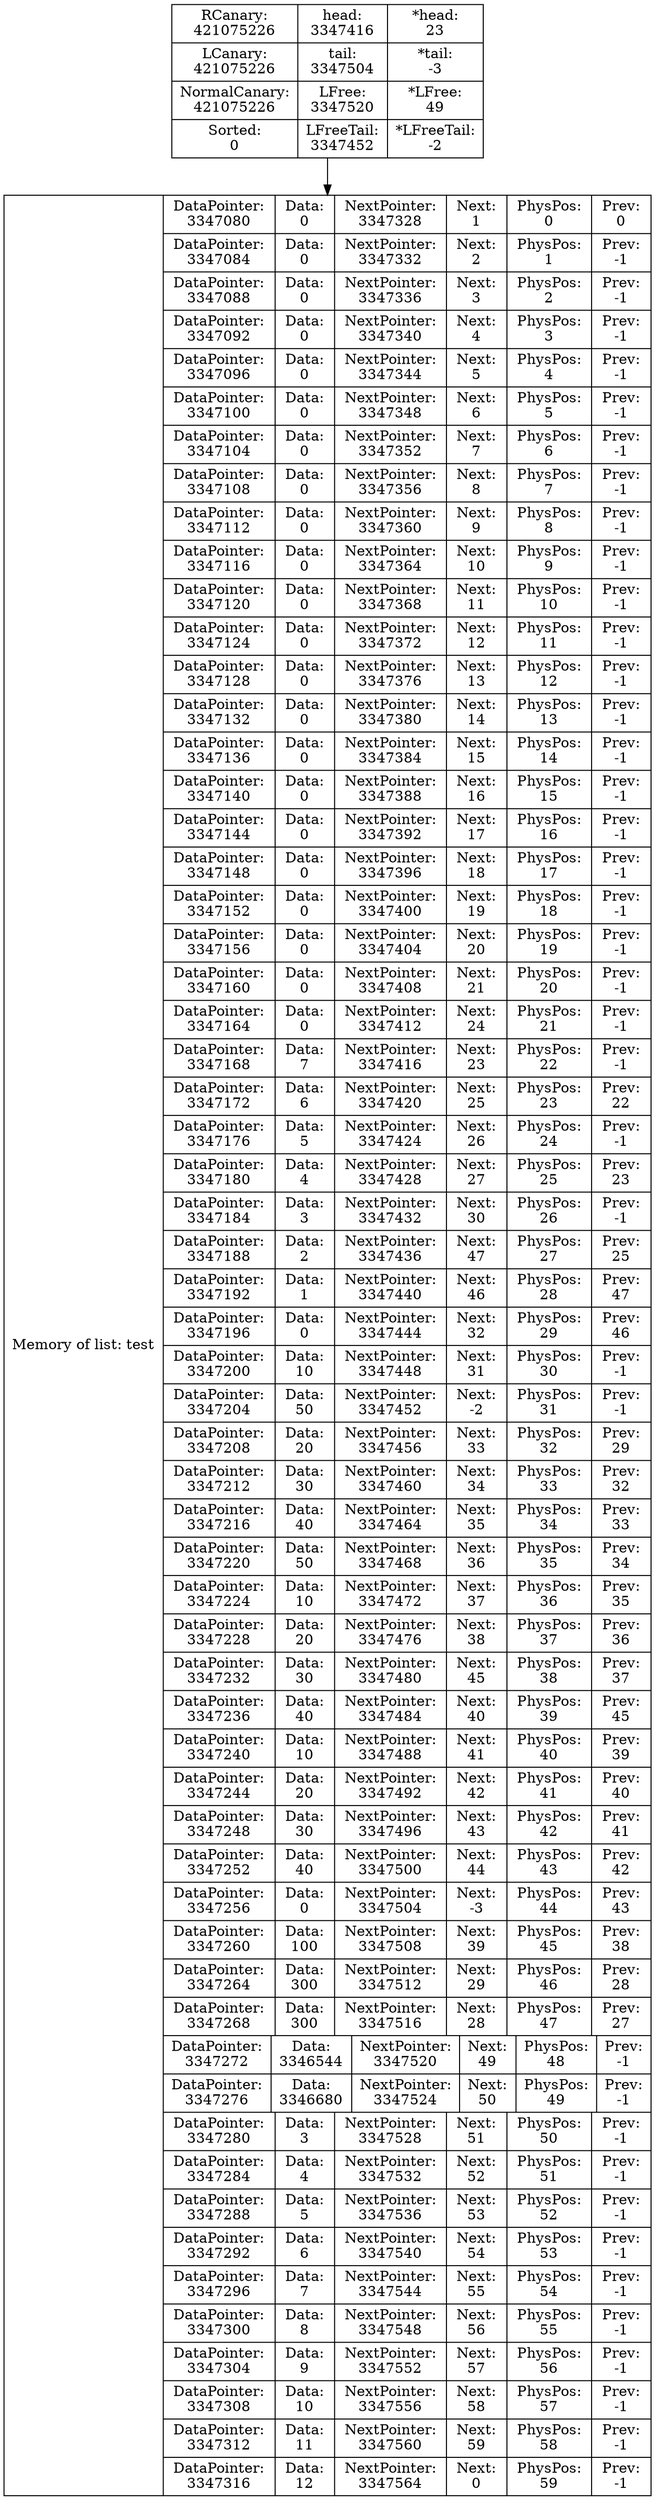 digraph G{
data [shape=record,label="{Memory of list: test} | {{DataPointer:\n3347080 | Data:\n0 | NextPointer:\n3347328 | Next:\n1 | PhysPos:\n0 | Prev:\n0}
| {DataPointer:\n3347084 | Data:\n0 | NextPointer:\n3347332 | Next:\n2 | PhysPos:\n1 | Prev:\n-1}
| {DataPointer:\n3347088 | Data:\n0 | NextPointer:\n3347336 | Next:\n3 | PhysPos:\n2 | Prev:\n-1}
| {DataPointer:\n3347092 | Data:\n0 | NextPointer:\n3347340 | Next:\n4 | PhysPos:\n3 | Prev:\n-1}
| {DataPointer:\n3347096 | Data:\n0 | NextPointer:\n3347344 | Next:\n5 | PhysPos:\n4 | Prev:\n-1}
| {DataPointer:\n3347100 | Data:\n0 | NextPointer:\n3347348 | Next:\n6 | PhysPos:\n5 | Prev:\n-1}
| {DataPointer:\n3347104 | Data:\n0 | NextPointer:\n3347352 | Next:\n7 | PhysPos:\n6 | Prev:\n-1}
| {DataPointer:\n3347108 | Data:\n0 | NextPointer:\n3347356 | Next:\n8 | PhysPos:\n7 | Prev:\n-1}
| {DataPointer:\n3347112 | Data:\n0 | NextPointer:\n3347360 | Next:\n9 | PhysPos:\n8 | Prev:\n-1}
| {DataPointer:\n3347116 | Data:\n0 | NextPointer:\n3347364 | Next:\n10 | PhysPos:\n9 | Prev:\n-1}
| {DataPointer:\n3347120 | Data:\n0 | NextPointer:\n3347368 | Next:\n11 | PhysPos:\n10 | Prev:\n-1}
| {DataPointer:\n3347124 | Data:\n0 | NextPointer:\n3347372 | Next:\n12 | PhysPos:\n11 | Prev:\n-1}
| {DataPointer:\n3347128 | Data:\n0 | NextPointer:\n3347376 | Next:\n13 | PhysPos:\n12 | Prev:\n-1}
| {DataPointer:\n3347132 | Data:\n0 | NextPointer:\n3347380 | Next:\n14 | PhysPos:\n13 | Prev:\n-1}
| {DataPointer:\n3347136 | Data:\n0 | NextPointer:\n3347384 | Next:\n15 | PhysPos:\n14 | Prev:\n-1}
| {DataPointer:\n3347140 | Data:\n0 | NextPointer:\n3347388 | Next:\n16 | PhysPos:\n15 | Prev:\n-1}
| {DataPointer:\n3347144 | Data:\n0 | NextPointer:\n3347392 | Next:\n17 | PhysPos:\n16 | Prev:\n-1}
| {DataPointer:\n3347148 | Data:\n0 | NextPointer:\n3347396 | Next:\n18 | PhysPos:\n17 | Prev:\n-1}
| {DataPointer:\n3347152 | Data:\n0 | NextPointer:\n3347400 | Next:\n19 | PhysPos:\n18 | Prev:\n-1}
| {DataPointer:\n3347156 | Data:\n0 | NextPointer:\n3347404 | Next:\n20 | PhysPos:\n19 | Prev:\n-1}
| {DataPointer:\n3347160 | Data:\n0 | NextPointer:\n3347408 | Next:\n21 | PhysPos:\n20 | Prev:\n-1}
| {DataPointer:\n3347164 | Data:\n0 | NextPointer:\n3347412 | Next:\n24 | PhysPos:\n21 | Prev:\n-1}
| {DataPointer:\n3347168 | Data:\n7 | NextPointer:\n3347416 | Next:\n23 | PhysPos:\n22 | Prev:\n-1}
| {DataPointer:\n3347172 | Data:\n6 | NextPointer:\n3347420 | Next:\n25 | PhysPos:\n23 | Prev:\n22}
| {DataPointer:\n3347176 | Data:\n5 | NextPointer:\n3347424 | Next:\n26 | PhysPos:\n24 | Prev:\n-1}
| {DataPointer:\n3347180 | Data:\n4 | NextPointer:\n3347428 | Next:\n27 | PhysPos:\n25 | Prev:\n23}
| {DataPointer:\n3347184 | Data:\n3 | NextPointer:\n3347432 | Next:\n30 | PhysPos:\n26 | Prev:\n-1}
| {DataPointer:\n3347188 | Data:\n2 | NextPointer:\n3347436 | Next:\n47 | PhysPos:\n27 | Prev:\n25}
| {DataPointer:\n3347192 | Data:\n1 | NextPointer:\n3347440 | Next:\n46 | PhysPos:\n28 | Prev:\n47}
| {DataPointer:\n3347196 | Data:\n0 | NextPointer:\n3347444 | Next:\n32 | PhysPos:\n29 | Prev:\n46}
| {DataPointer:\n3347200 | Data:\n10 | NextPointer:\n3347448 | Next:\n31 | PhysPos:\n30 | Prev:\n-1}
| {DataPointer:\n3347204 | Data:\n50 | NextPointer:\n3347452 | Next:\n-2 | PhysPos:\n31 | Prev:\n-1}
| {DataPointer:\n3347208 | Data:\n20 | NextPointer:\n3347456 | Next:\n33 | PhysPos:\n32 | Prev:\n29}
| {DataPointer:\n3347212 | Data:\n30 | NextPointer:\n3347460 | Next:\n34 | PhysPos:\n33 | Prev:\n32}
| {DataPointer:\n3347216 | Data:\n40 | NextPointer:\n3347464 | Next:\n35 | PhysPos:\n34 | Prev:\n33}
| {DataPointer:\n3347220 | Data:\n50 | NextPointer:\n3347468 | Next:\n36 | PhysPos:\n35 | Prev:\n34}
| {DataPointer:\n3347224 | Data:\n10 | NextPointer:\n3347472 | Next:\n37 | PhysPos:\n36 | Prev:\n35}
| {DataPointer:\n3347228 | Data:\n20 | NextPointer:\n3347476 | Next:\n38 | PhysPos:\n37 | Prev:\n36}
| {DataPointer:\n3347232 | Data:\n30 | NextPointer:\n3347480 | Next:\n45 | PhysPos:\n38 | Prev:\n37}
| {DataPointer:\n3347236 | Data:\n40 | NextPointer:\n3347484 | Next:\n40 | PhysPos:\n39 | Prev:\n45}
| {DataPointer:\n3347240 | Data:\n10 | NextPointer:\n3347488 | Next:\n41 | PhysPos:\n40 | Prev:\n39}
| {DataPointer:\n3347244 | Data:\n20 | NextPointer:\n3347492 | Next:\n42 | PhysPos:\n41 | Prev:\n40}
| {DataPointer:\n3347248 | Data:\n30 | NextPointer:\n3347496 | Next:\n43 | PhysPos:\n42 | Prev:\n41}
| {DataPointer:\n3347252 | Data:\n40 | NextPointer:\n3347500 | Next:\n44 | PhysPos:\n43 | Prev:\n42}
| {DataPointer:\n3347256 | Data:\n0 | NextPointer:\n3347504 | Next:\n-3 | PhysPos:\n44 | Prev:\n43}
| {DataPointer:\n3347260 | Data:\n100 | NextPointer:\n3347508 | Next:\n39 | PhysPos:\n45 | Prev:\n38}
| {DataPointer:\n3347264 | Data:\n300 | NextPointer:\n3347512 | Next:\n29 | PhysPos:\n46 | Prev:\n28}
| {DataPointer:\n3347268 | Data:\n300 | NextPointer:\n3347516 | Next:\n28 | PhysPos:\n47 | Prev:\n27}
| {DataPointer:\n3347272 | Data:\n3346544 | NextPointer:\n3347520 | Next:\n49 | PhysPos:\n48 | Prev:\n-1}
| {DataPointer:\n3347276 | Data:\n3346680 | NextPointer:\n3347524 | Next:\n50 | PhysPos:\n49 | Prev:\n-1}
| {DataPointer:\n3347280 | Data:\n3 | NextPointer:\n3347528 | Next:\n51 | PhysPos:\n50 | Prev:\n-1}
| {DataPointer:\n3347284 | Data:\n4 | NextPointer:\n3347532 | Next:\n52 | PhysPos:\n51 | Prev:\n-1}
| {DataPointer:\n3347288 | Data:\n5 | NextPointer:\n3347536 | Next:\n53 | PhysPos:\n52 | Prev:\n-1}
| {DataPointer:\n3347292 | Data:\n6 | NextPointer:\n3347540 | Next:\n54 | PhysPos:\n53 | Prev:\n-1}
| {DataPointer:\n3347296 | Data:\n7 | NextPointer:\n3347544 | Next:\n55 | PhysPos:\n54 | Prev:\n-1}
| {DataPointer:\n3347300 | Data:\n8 | NextPointer:\n3347548 | Next:\n56 | PhysPos:\n55 | Prev:\n-1}
| {DataPointer:\n3347304 | Data:\n9 | NextPointer:\n3347552 | Next:\n57 | PhysPos:\n56 | Prev:\n-1}
| {DataPointer:\n3347308 | Data:\n10 | NextPointer:\n3347556 | Next:\n58 | PhysPos:\n57 | Prev:\n-1}
| {DataPointer:\n3347312 | Data:\n11 | NextPointer:\n3347560 | Next:\n59 | PhysPos:\n58 | Prev:\n-1}
| {DataPointer:\n3347316 | Data:\n12 | NextPointer:\n3347564 | Next:\n0 | PhysPos:\n59 | Prev:\n-1}
}"];
Shild [shape=record,label="{ RCanary:\n421075226 | LCanary:\n421075226  | NormalCanary:\n421075226 | Sorted:\n0 } | { head:\n3347416 | tail:\n3347504 | LFree:\n3347520 | LFreeTail:\n3347452} | { *head:\n23 | *tail:\n-3 | *LFree:\n49 | *LFreeTail:\n-2}"];
Shild->data
}
